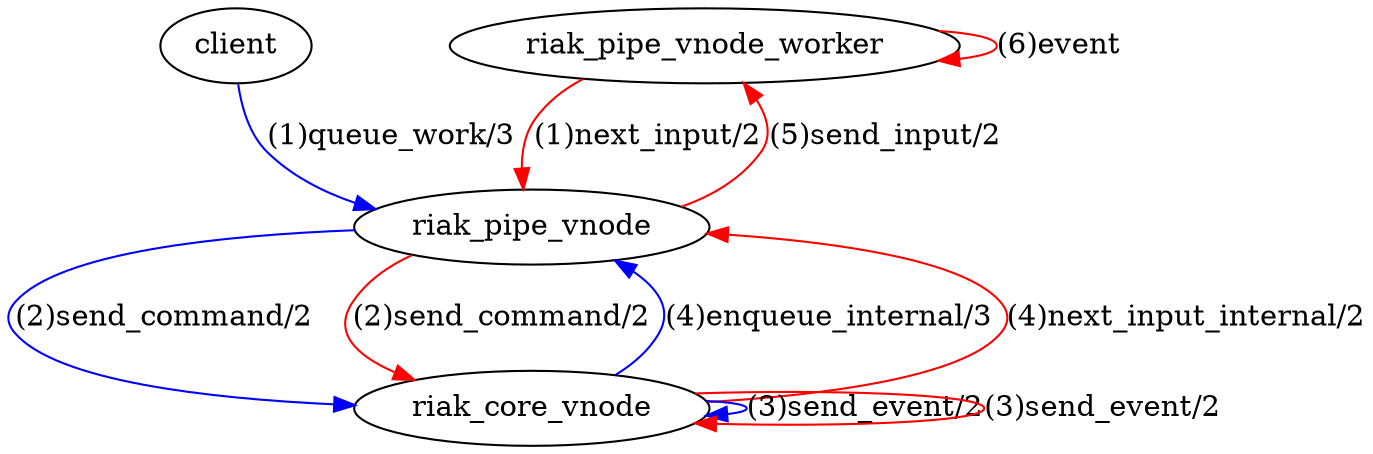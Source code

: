 // Render using Graphviz:
//      dot -Tpng -oriak_pipe_inputs.png riak_pipe_inputs.dot

digraph {

    subgraph top {
        rank=same;
        client
        riak_pipe_vnode_worker

        riak_pipe_vnode_worker -> riak_pipe_vnode_worker [color="red" label="(6)event"]
    }

    subgraph middle {
        riak_pipe_vnode

        client -> riak_pipe_vnode [color="blue" label="(1)queue_work/3"]
        riak_pipe_vnode_worker -> riak_pipe_vnode [color="red" label="(1)next_input/2"]
        riak_pipe_vnode -> riak_pipe_vnode_worker [color="red" label="(5)send_input/2"]
    }

    subgraph bottom {
        riak_core_vnode

        riak_pipe_vnode -> riak_core_vnode [color="blue" label="(2)send_command/2"]
        riak_core_vnode -> riak_pipe_vnode [color="blue" label="(4)enqueue_internal/3"]        
        riak_pipe_vnode -> riak_core_vnode [color="red" label="(2)send_command/2"]
        riak_core_vnode -> riak_pipe_vnode [color="red" label="(4)next_input_internal/2"]        
        
        riak_core_vnode -> riak_core_vnode [color="blue" label="(3)send_event/2"]
        riak_core_vnode -> riak_core_vnode [color="red" label="(3)send_event/2"]
    }

}